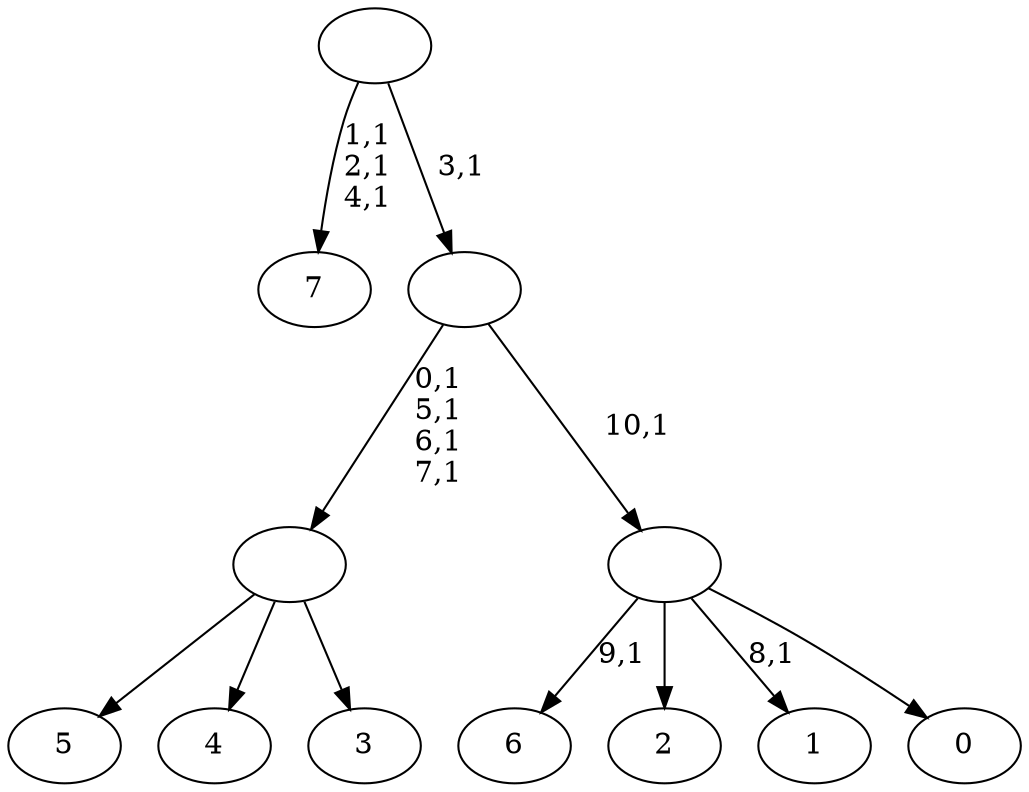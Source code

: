 digraph T {
	19 [label="7"]
	15 [label="6"]
	13 [label="5"]
	12 [label="4"]
	11 [label="3"]
	10 [label=""]
	6 [label="2"]
	5 [label="1"]
	3 [label="0"]
	2 [label=""]
	1 [label=""]
	0 [label=""]
	10 -> 13 [label=""]
	10 -> 12 [label=""]
	10 -> 11 [label=""]
	2 -> 5 [label="8,1"]
	2 -> 15 [label="9,1"]
	2 -> 6 [label=""]
	2 -> 3 [label=""]
	1 -> 10 [label="0,1\n5,1\n6,1\n7,1"]
	1 -> 2 [label="10,1"]
	0 -> 19 [label="1,1\n2,1\n4,1"]
	0 -> 1 [label="3,1"]
}
